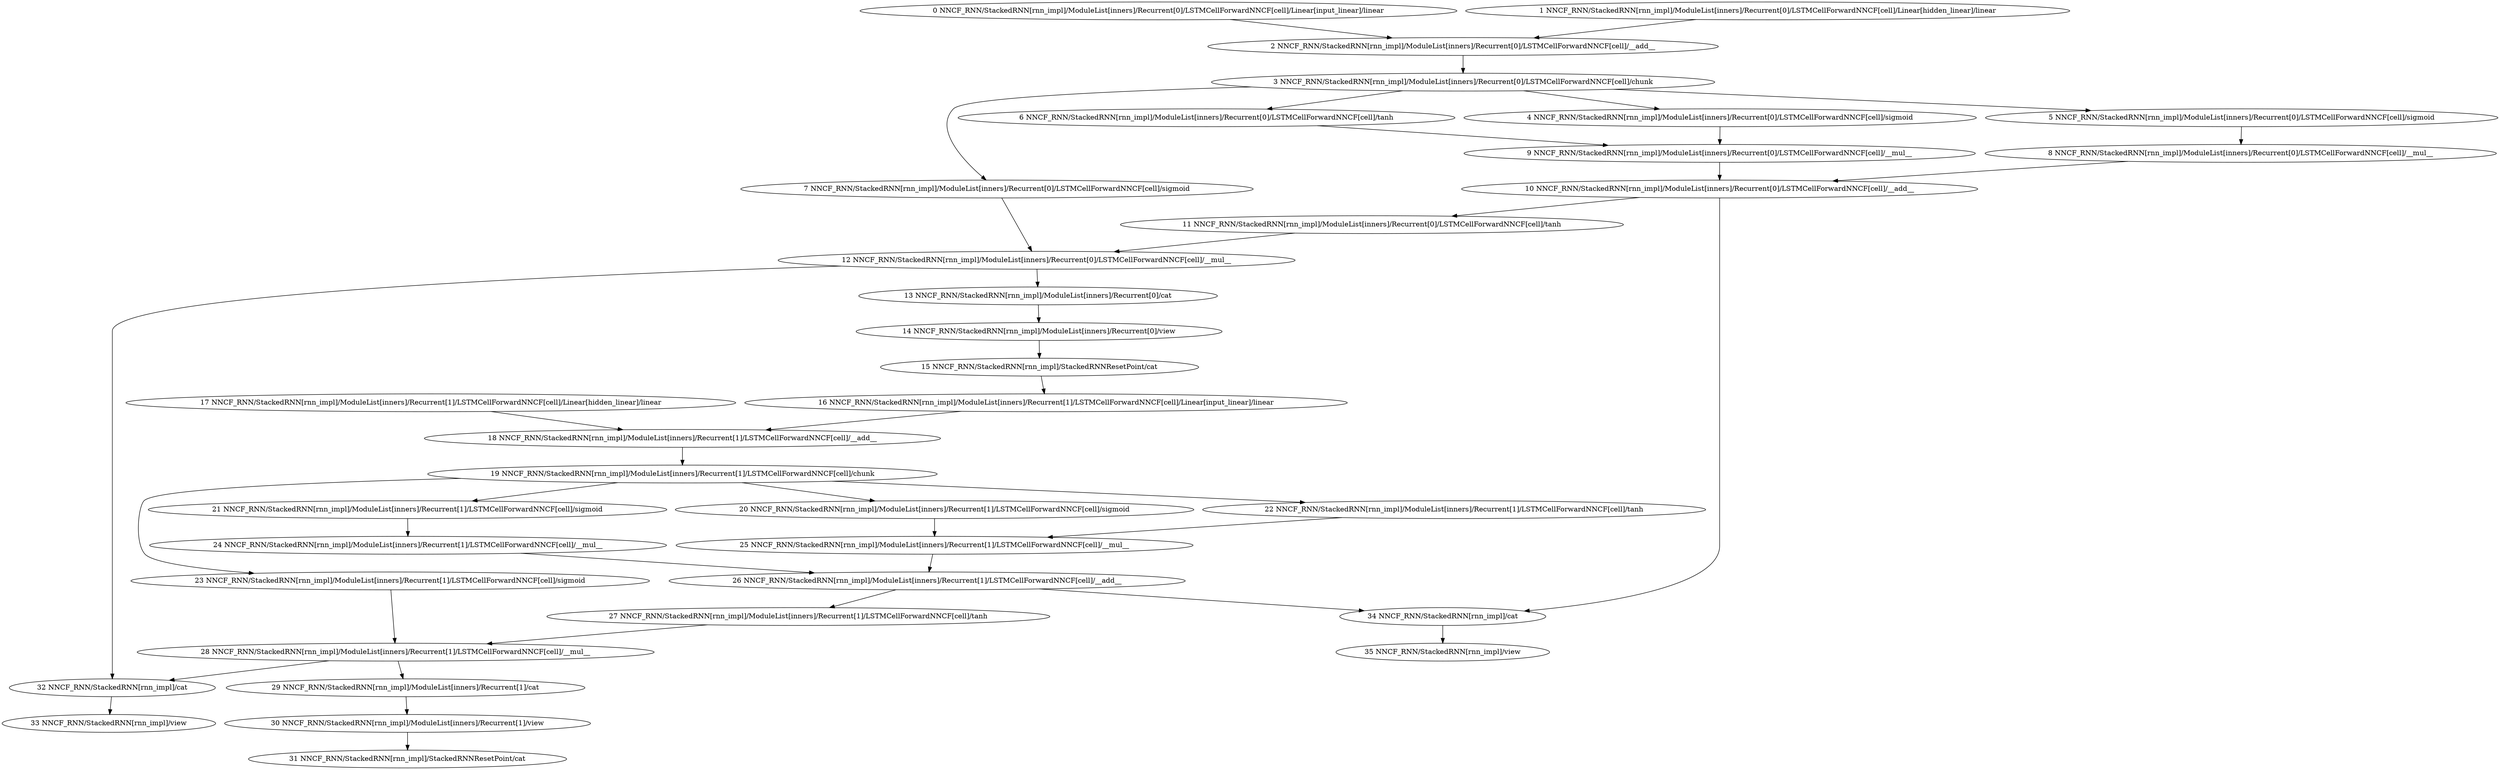 strict digraph  {
"0 NNCF_RNN/StackedRNN[rnn_impl]/ModuleList[inners]/Recurrent[0]/LSTMCellForwardNNCF[cell]/Linear[input_linear]/linear" [id=0, scope="NNCF_RNN/StackedRNN[rnn_impl]/ModuleList[inners]/Recurrent[0]/LSTMCellForwardNNCF[cell]/Linear[input_linear]", type=linear];
"1 NNCF_RNN/StackedRNN[rnn_impl]/ModuleList[inners]/Recurrent[0]/LSTMCellForwardNNCF[cell]/Linear[hidden_linear]/linear" [id=1, scope="NNCF_RNN/StackedRNN[rnn_impl]/ModuleList[inners]/Recurrent[0]/LSTMCellForwardNNCF[cell]/Linear[hidden_linear]", type=linear];
"2 NNCF_RNN/StackedRNN[rnn_impl]/ModuleList[inners]/Recurrent[0]/LSTMCellForwardNNCF[cell]/__add__" [id=2, scope="NNCF_RNN/StackedRNN[rnn_impl]/ModuleList[inners]/Recurrent[0]/LSTMCellForwardNNCF[cell]", type=__add__];
"3 NNCF_RNN/StackedRNN[rnn_impl]/ModuleList[inners]/Recurrent[0]/LSTMCellForwardNNCF[cell]/chunk" [id=3, scope="NNCF_RNN/StackedRNN[rnn_impl]/ModuleList[inners]/Recurrent[0]/LSTMCellForwardNNCF[cell]", type=chunk];
"4 NNCF_RNN/StackedRNN[rnn_impl]/ModuleList[inners]/Recurrent[0]/LSTMCellForwardNNCF[cell]/sigmoid" [id=4, scope="NNCF_RNN/StackedRNN[rnn_impl]/ModuleList[inners]/Recurrent[0]/LSTMCellForwardNNCF[cell]", type=sigmoid];
"5 NNCF_RNN/StackedRNN[rnn_impl]/ModuleList[inners]/Recurrent[0]/LSTMCellForwardNNCF[cell]/sigmoid" [id=5, scope="NNCF_RNN/StackedRNN[rnn_impl]/ModuleList[inners]/Recurrent[0]/LSTMCellForwardNNCF[cell]", type=sigmoid];
"6 NNCF_RNN/StackedRNN[rnn_impl]/ModuleList[inners]/Recurrent[0]/LSTMCellForwardNNCF[cell]/tanh" [id=6, scope="NNCF_RNN/StackedRNN[rnn_impl]/ModuleList[inners]/Recurrent[0]/LSTMCellForwardNNCF[cell]", type=tanh];
"7 NNCF_RNN/StackedRNN[rnn_impl]/ModuleList[inners]/Recurrent[0]/LSTMCellForwardNNCF[cell]/sigmoid" [id=7, scope="NNCF_RNN/StackedRNN[rnn_impl]/ModuleList[inners]/Recurrent[0]/LSTMCellForwardNNCF[cell]", type=sigmoid];
"8 NNCF_RNN/StackedRNN[rnn_impl]/ModuleList[inners]/Recurrent[0]/LSTMCellForwardNNCF[cell]/__mul__" [id=8, scope="NNCF_RNN/StackedRNN[rnn_impl]/ModuleList[inners]/Recurrent[0]/LSTMCellForwardNNCF[cell]", type=__mul__];
"9 NNCF_RNN/StackedRNN[rnn_impl]/ModuleList[inners]/Recurrent[0]/LSTMCellForwardNNCF[cell]/__mul__" [id=9, scope="NNCF_RNN/StackedRNN[rnn_impl]/ModuleList[inners]/Recurrent[0]/LSTMCellForwardNNCF[cell]", type=__mul__];
"10 NNCF_RNN/StackedRNN[rnn_impl]/ModuleList[inners]/Recurrent[0]/LSTMCellForwardNNCF[cell]/__add__" [id=10, scope="NNCF_RNN/StackedRNN[rnn_impl]/ModuleList[inners]/Recurrent[0]/LSTMCellForwardNNCF[cell]", type=__add__];
"11 NNCF_RNN/StackedRNN[rnn_impl]/ModuleList[inners]/Recurrent[0]/LSTMCellForwardNNCF[cell]/tanh" [id=11, scope="NNCF_RNN/StackedRNN[rnn_impl]/ModuleList[inners]/Recurrent[0]/LSTMCellForwardNNCF[cell]", type=tanh];
"12 NNCF_RNN/StackedRNN[rnn_impl]/ModuleList[inners]/Recurrent[0]/LSTMCellForwardNNCF[cell]/__mul__" [id=12, scope="NNCF_RNN/StackedRNN[rnn_impl]/ModuleList[inners]/Recurrent[0]/LSTMCellForwardNNCF[cell]", type=__mul__];
"13 NNCF_RNN/StackedRNN[rnn_impl]/ModuleList[inners]/Recurrent[0]/cat" [id=13, scope="NNCF_RNN/StackedRNN[rnn_impl]/ModuleList[inners]/Recurrent[0]", type=cat];
"14 NNCF_RNN/StackedRNN[rnn_impl]/ModuleList[inners]/Recurrent[0]/view" [id=14, scope="NNCF_RNN/StackedRNN[rnn_impl]/ModuleList[inners]/Recurrent[0]", type=view];
"15 NNCF_RNN/StackedRNN[rnn_impl]/StackedRNNResetPoint/cat" [id=15, scope="NNCF_RNN/StackedRNN[rnn_impl]/StackedRNNResetPoint", type=cat];
"16 NNCF_RNN/StackedRNN[rnn_impl]/ModuleList[inners]/Recurrent[1]/LSTMCellForwardNNCF[cell]/Linear[input_linear]/linear" [id=16, scope="NNCF_RNN/StackedRNN[rnn_impl]/ModuleList[inners]/Recurrent[1]/LSTMCellForwardNNCF[cell]/Linear[input_linear]", type=linear];
"17 NNCF_RNN/StackedRNN[rnn_impl]/ModuleList[inners]/Recurrent[1]/LSTMCellForwardNNCF[cell]/Linear[hidden_linear]/linear" [id=17, scope="NNCF_RNN/StackedRNN[rnn_impl]/ModuleList[inners]/Recurrent[1]/LSTMCellForwardNNCF[cell]/Linear[hidden_linear]", type=linear];
"18 NNCF_RNN/StackedRNN[rnn_impl]/ModuleList[inners]/Recurrent[1]/LSTMCellForwardNNCF[cell]/__add__" [id=18, scope="NNCF_RNN/StackedRNN[rnn_impl]/ModuleList[inners]/Recurrent[1]/LSTMCellForwardNNCF[cell]", type=__add__];
"19 NNCF_RNN/StackedRNN[rnn_impl]/ModuleList[inners]/Recurrent[1]/LSTMCellForwardNNCF[cell]/chunk" [id=19, scope="NNCF_RNN/StackedRNN[rnn_impl]/ModuleList[inners]/Recurrent[1]/LSTMCellForwardNNCF[cell]", type=chunk];
"20 NNCF_RNN/StackedRNN[rnn_impl]/ModuleList[inners]/Recurrent[1]/LSTMCellForwardNNCF[cell]/sigmoid" [id=20, scope="NNCF_RNN/StackedRNN[rnn_impl]/ModuleList[inners]/Recurrent[1]/LSTMCellForwardNNCF[cell]", type=sigmoid];
"21 NNCF_RNN/StackedRNN[rnn_impl]/ModuleList[inners]/Recurrent[1]/LSTMCellForwardNNCF[cell]/sigmoid" [id=21, scope="NNCF_RNN/StackedRNN[rnn_impl]/ModuleList[inners]/Recurrent[1]/LSTMCellForwardNNCF[cell]", type=sigmoid];
"22 NNCF_RNN/StackedRNN[rnn_impl]/ModuleList[inners]/Recurrent[1]/LSTMCellForwardNNCF[cell]/tanh" [id=22, scope="NNCF_RNN/StackedRNN[rnn_impl]/ModuleList[inners]/Recurrent[1]/LSTMCellForwardNNCF[cell]", type=tanh];
"23 NNCF_RNN/StackedRNN[rnn_impl]/ModuleList[inners]/Recurrent[1]/LSTMCellForwardNNCF[cell]/sigmoid" [id=23, scope="NNCF_RNN/StackedRNN[rnn_impl]/ModuleList[inners]/Recurrent[1]/LSTMCellForwardNNCF[cell]", type=sigmoid];
"24 NNCF_RNN/StackedRNN[rnn_impl]/ModuleList[inners]/Recurrent[1]/LSTMCellForwardNNCF[cell]/__mul__" [id=24, scope="NNCF_RNN/StackedRNN[rnn_impl]/ModuleList[inners]/Recurrent[1]/LSTMCellForwardNNCF[cell]", type=__mul__];
"25 NNCF_RNN/StackedRNN[rnn_impl]/ModuleList[inners]/Recurrent[1]/LSTMCellForwardNNCF[cell]/__mul__" [id=25, scope="NNCF_RNN/StackedRNN[rnn_impl]/ModuleList[inners]/Recurrent[1]/LSTMCellForwardNNCF[cell]", type=__mul__];
"26 NNCF_RNN/StackedRNN[rnn_impl]/ModuleList[inners]/Recurrent[1]/LSTMCellForwardNNCF[cell]/__add__" [id=26, scope="NNCF_RNN/StackedRNN[rnn_impl]/ModuleList[inners]/Recurrent[1]/LSTMCellForwardNNCF[cell]", type=__add__];
"27 NNCF_RNN/StackedRNN[rnn_impl]/ModuleList[inners]/Recurrent[1]/LSTMCellForwardNNCF[cell]/tanh" [id=27, scope="NNCF_RNN/StackedRNN[rnn_impl]/ModuleList[inners]/Recurrent[1]/LSTMCellForwardNNCF[cell]", type=tanh];
"28 NNCF_RNN/StackedRNN[rnn_impl]/ModuleList[inners]/Recurrent[1]/LSTMCellForwardNNCF[cell]/__mul__" [id=28, scope="NNCF_RNN/StackedRNN[rnn_impl]/ModuleList[inners]/Recurrent[1]/LSTMCellForwardNNCF[cell]", type=__mul__];
"29 NNCF_RNN/StackedRNN[rnn_impl]/ModuleList[inners]/Recurrent[1]/cat" [id=29, scope="NNCF_RNN/StackedRNN[rnn_impl]/ModuleList[inners]/Recurrent[1]", type=cat];
"30 NNCF_RNN/StackedRNN[rnn_impl]/ModuleList[inners]/Recurrent[1]/view" [id=30, scope="NNCF_RNN/StackedRNN[rnn_impl]/ModuleList[inners]/Recurrent[1]", type=view];
"31 NNCF_RNN/StackedRNN[rnn_impl]/StackedRNNResetPoint/cat" [id=31, scope="NNCF_RNN/StackedRNN[rnn_impl]/StackedRNNResetPoint", type=cat];
"32 NNCF_RNN/StackedRNN[rnn_impl]/cat" [id=32, scope="NNCF_RNN/StackedRNN[rnn_impl]", type=cat];
"33 NNCF_RNN/StackedRNN[rnn_impl]/view" [id=33, scope="NNCF_RNN/StackedRNN[rnn_impl]", type=view];
"34 NNCF_RNN/StackedRNN[rnn_impl]/cat" [id=34, scope="NNCF_RNN/StackedRNN[rnn_impl]", type=cat];
"35 NNCF_RNN/StackedRNN[rnn_impl]/view" [id=35, scope="NNCF_RNN/StackedRNN[rnn_impl]", type=view];
"0 NNCF_RNN/StackedRNN[rnn_impl]/ModuleList[inners]/Recurrent[0]/LSTMCellForwardNNCF[cell]/Linear[input_linear]/linear" -> "2 NNCF_RNN/StackedRNN[rnn_impl]/ModuleList[inners]/Recurrent[0]/LSTMCellForwardNNCF[cell]/__add__";
"1 NNCF_RNN/StackedRNN[rnn_impl]/ModuleList[inners]/Recurrent[0]/LSTMCellForwardNNCF[cell]/Linear[hidden_linear]/linear" -> "2 NNCF_RNN/StackedRNN[rnn_impl]/ModuleList[inners]/Recurrent[0]/LSTMCellForwardNNCF[cell]/__add__";
"2 NNCF_RNN/StackedRNN[rnn_impl]/ModuleList[inners]/Recurrent[0]/LSTMCellForwardNNCF[cell]/__add__" -> "3 NNCF_RNN/StackedRNN[rnn_impl]/ModuleList[inners]/Recurrent[0]/LSTMCellForwardNNCF[cell]/chunk";
"3 NNCF_RNN/StackedRNN[rnn_impl]/ModuleList[inners]/Recurrent[0]/LSTMCellForwardNNCF[cell]/chunk" -> "4 NNCF_RNN/StackedRNN[rnn_impl]/ModuleList[inners]/Recurrent[0]/LSTMCellForwardNNCF[cell]/sigmoid";
"3 NNCF_RNN/StackedRNN[rnn_impl]/ModuleList[inners]/Recurrent[0]/LSTMCellForwardNNCF[cell]/chunk" -> "5 NNCF_RNN/StackedRNN[rnn_impl]/ModuleList[inners]/Recurrent[0]/LSTMCellForwardNNCF[cell]/sigmoid";
"3 NNCF_RNN/StackedRNN[rnn_impl]/ModuleList[inners]/Recurrent[0]/LSTMCellForwardNNCF[cell]/chunk" -> "6 NNCF_RNN/StackedRNN[rnn_impl]/ModuleList[inners]/Recurrent[0]/LSTMCellForwardNNCF[cell]/tanh";
"3 NNCF_RNN/StackedRNN[rnn_impl]/ModuleList[inners]/Recurrent[0]/LSTMCellForwardNNCF[cell]/chunk" -> "7 NNCF_RNN/StackedRNN[rnn_impl]/ModuleList[inners]/Recurrent[0]/LSTMCellForwardNNCF[cell]/sigmoid";
"4 NNCF_RNN/StackedRNN[rnn_impl]/ModuleList[inners]/Recurrent[0]/LSTMCellForwardNNCF[cell]/sigmoid" -> "9 NNCF_RNN/StackedRNN[rnn_impl]/ModuleList[inners]/Recurrent[0]/LSTMCellForwardNNCF[cell]/__mul__";
"5 NNCF_RNN/StackedRNN[rnn_impl]/ModuleList[inners]/Recurrent[0]/LSTMCellForwardNNCF[cell]/sigmoid" -> "8 NNCF_RNN/StackedRNN[rnn_impl]/ModuleList[inners]/Recurrent[0]/LSTMCellForwardNNCF[cell]/__mul__";
"6 NNCF_RNN/StackedRNN[rnn_impl]/ModuleList[inners]/Recurrent[0]/LSTMCellForwardNNCF[cell]/tanh" -> "9 NNCF_RNN/StackedRNN[rnn_impl]/ModuleList[inners]/Recurrent[0]/LSTMCellForwardNNCF[cell]/__mul__";
"7 NNCF_RNN/StackedRNN[rnn_impl]/ModuleList[inners]/Recurrent[0]/LSTMCellForwardNNCF[cell]/sigmoid" -> "12 NNCF_RNN/StackedRNN[rnn_impl]/ModuleList[inners]/Recurrent[0]/LSTMCellForwardNNCF[cell]/__mul__";
"8 NNCF_RNN/StackedRNN[rnn_impl]/ModuleList[inners]/Recurrent[0]/LSTMCellForwardNNCF[cell]/__mul__" -> "10 NNCF_RNN/StackedRNN[rnn_impl]/ModuleList[inners]/Recurrent[0]/LSTMCellForwardNNCF[cell]/__add__";
"9 NNCF_RNN/StackedRNN[rnn_impl]/ModuleList[inners]/Recurrent[0]/LSTMCellForwardNNCF[cell]/__mul__" -> "10 NNCF_RNN/StackedRNN[rnn_impl]/ModuleList[inners]/Recurrent[0]/LSTMCellForwardNNCF[cell]/__add__";
"10 NNCF_RNN/StackedRNN[rnn_impl]/ModuleList[inners]/Recurrent[0]/LSTMCellForwardNNCF[cell]/__add__" -> "11 NNCF_RNN/StackedRNN[rnn_impl]/ModuleList[inners]/Recurrent[0]/LSTMCellForwardNNCF[cell]/tanh";
"10 NNCF_RNN/StackedRNN[rnn_impl]/ModuleList[inners]/Recurrent[0]/LSTMCellForwardNNCF[cell]/__add__" -> "34 NNCF_RNN/StackedRNN[rnn_impl]/cat";
"11 NNCF_RNN/StackedRNN[rnn_impl]/ModuleList[inners]/Recurrent[0]/LSTMCellForwardNNCF[cell]/tanh" -> "12 NNCF_RNN/StackedRNN[rnn_impl]/ModuleList[inners]/Recurrent[0]/LSTMCellForwardNNCF[cell]/__mul__";
"12 NNCF_RNN/StackedRNN[rnn_impl]/ModuleList[inners]/Recurrent[0]/LSTMCellForwardNNCF[cell]/__mul__" -> "13 NNCF_RNN/StackedRNN[rnn_impl]/ModuleList[inners]/Recurrent[0]/cat";
"12 NNCF_RNN/StackedRNN[rnn_impl]/ModuleList[inners]/Recurrent[0]/LSTMCellForwardNNCF[cell]/__mul__" -> "32 NNCF_RNN/StackedRNN[rnn_impl]/cat";
"13 NNCF_RNN/StackedRNN[rnn_impl]/ModuleList[inners]/Recurrent[0]/cat" -> "14 NNCF_RNN/StackedRNN[rnn_impl]/ModuleList[inners]/Recurrent[0]/view";
"14 NNCF_RNN/StackedRNN[rnn_impl]/ModuleList[inners]/Recurrent[0]/view" -> "15 NNCF_RNN/StackedRNN[rnn_impl]/StackedRNNResetPoint/cat";
"15 NNCF_RNN/StackedRNN[rnn_impl]/StackedRNNResetPoint/cat" -> "16 NNCF_RNN/StackedRNN[rnn_impl]/ModuleList[inners]/Recurrent[1]/LSTMCellForwardNNCF[cell]/Linear[input_linear]/linear";
"16 NNCF_RNN/StackedRNN[rnn_impl]/ModuleList[inners]/Recurrent[1]/LSTMCellForwardNNCF[cell]/Linear[input_linear]/linear" -> "18 NNCF_RNN/StackedRNN[rnn_impl]/ModuleList[inners]/Recurrent[1]/LSTMCellForwardNNCF[cell]/__add__";
"17 NNCF_RNN/StackedRNN[rnn_impl]/ModuleList[inners]/Recurrent[1]/LSTMCellForwardNNCF[cell]/Linear[hidden_linear]/linear" -> "18 NNCF_RNN/StackedRNN[rnn_impl]/ModuleList[inners]/Recurrent[1]/LSTMCellForwardNNCF[cell]/__add__";
"18 NNCF_RNN/StackedRNN[rnn_impl]/ModuleList[inners]/Recurrent[1]/LSTMCellForwardNNCF[cell]/__add__" -> "19 NNCF_RNN/StackedRNN[rnn_impl]/ModuleList[inners]/Recurrent[1]/LSTMCellForwardNNCF[cell]/chunk";
"19 NNCF_RNN/StackedRNN[rnn_impl]/ModuleList[inners]/Recurrent[1]/LSTMCellForwardNNCF[cell]/chunk" -> "20 NNCF_RNN/StackedRNN[rnn_impl]/ModuleList[inners]/Recurrent[1]/LSTMCellForwardNNCF[cell]/sigmoid";
"19 NNCF_RNN/StackedRNN[rnn_impl]/ModuleList[inners]/Recurrent[1]/LSTMCellForwardNNCF[cell]/chunk" -> "21 NNCF_RNN/StackedRNN[rnn_impl]/ModuleList[inners]/Recurrent[1]/LSTMCellForwardNNCF[cell]/sigmoid";
"19 NNCF_RNN/StackedRNN[rnn_impl]/ModuleList[inners]/Recurrent[1]/LSTMCellForwardNNCF[cell]/chunk" -> "22 NNCF_RNN/StackedRNN[rnn_impl]/ModuleList[inners]/Recurrent[1]/LSTMCellForwardNNCF[cell]/tanh";
"19 NNCF_RNN/StackedRNN[rnn_impl]/ModuleList[inners]/Recurrent[1]/LSTMCellForwardNNCF[cell]/chunk" -> "23 NNCF_RNN/StackedRNN[rnn_impl]/ModuleList[inners]/Recurrent[1]/LSTMCellForwardNNCF[cell]/sigmoid";
"20 NNCF_RNN/StackedRNN[rnn_impl]/ModuleList[inners]/Recurrent[1]/LSTMCellForwardNNCF[cell]/sigmoid" -> "25 NNCF_RNN/StackedRNN[rnn_impl]/ModuleList[inners]/Recurrent[1]/LSTMCellForwardNNCF[cell]/__mul__";
"21 NNCF_RNN/StackedRNN[rnn_impl]/ModuleList[inners]/Recurrent[1]/LSTMCellForwardNNCF[cell]/sigmoid" -> "24 NNCF_RNN/StackedRNN[rnn_impl]/ModuleList[inners]/Recurrent[1]/LSTMCellForwardNNCF[cell]/__mul__";
"22 NNCF_RNN/StackedRNN[rnn_impl]/ModuleList[inners]/Recurrent[1]/LSTMCellForwardNNCF[cell]/tanh" -> "25 NNCF_RNN/StackedRNN[rnn_impl]/ModuleList[inners]/Recurrent[1]/LSTMCellForwardNNCF[cell]/__mul__";
"23 NNCF_RNN/StackedRNN[rnn_impl]/ModuleList[inners]/Recurrent[1]/LSTMCellForwardNNCF[cell]/sigmoid" -> "28 NNCF_RNN/StackedRNN[rnn_impl]/ModuleList[inners]/Recurrent[1]/LSTMCellForwardNNCF[cell]/__mul__";
"24 NNCF_RNN/StackedRNN[rnn_impl]/ModuleList[inners]/Recurrent[1]/LSTMCellForwardNNCF[cell]/__mul__" -> "26 NNCF_RNN/StackedRNN[rnn_impl]/ModuleList[inners]/Recurrent[1]/LSTMCellForwardNNCF[cell]/__add__";
"25 NNCF_RNN/StackedRNN[rnn_impl]/ModuleList[inners]/Recurrent[1]/LSTMCellForwardNNCF[cell]/__mul__" -> "26 NNCF_RNN/StackedRNN[rnn_impl]/ModuleList[inners]/Recurrent[1]/LSTMCellForwardNNCF[cell]/__add__";
"26 NNCF_RNN/StackedRNN[rnn_impl]/ModuleList[inners]/Recurrent[1]/LSTMCellForwardNNCF[cell]/__add__" -> "27 NNCF_RNN/StackedRNN[rnn_impl]/ModuleList[inners]/Recurrent[1]/LSTMCellForwardNNCF[cell]/tanh";
"26 NNCF_RNN/StackedRNN[rnn_impl]/ModuleList[inners]/Recurrent[1]/LSTMCellForwardNNCF[cell]/__add__" -> "34 NNCF_RNN/StackedRNN[rnn_impl]/cat";
"27 NNCF_RNN/StackedRNN[rnn_impl]/ModuleList[inners]/Recurrent[1]/LSTMCellForwardNNCF[cell]/tanh" -> "28 NNCF_RNN/StackedRNN[rnn_impl]/ModuleList[inners]/Recurrent[1]/LSTMCellForwardNNCF[cell]/__mul__";
"28 NNCF_RNN/StackedRNN[rnn_impl]/ModuleList[inners]/Recurrent[1]/LSTMCellForwardNNCF[cell]/__mul__" -> "29 NNCF_RNN/StackedRNN[rnn_impl]/ModuleList[inners]/Recurrent[1]/cat";
"28 NNCF_RNN/StackedRNN[rnn_impl]/ModuleList[inners]/Recurrent[1]/LSTMCellForwardNNCF[cell]/__mul__" -> "32 NNCF_RNN/StackedRNN[rnn_impl]/cat";
"29 NNCF_RNN/StackedRNN[rnn_impl]/ModuleList[inners]/Recurrent[1]/cat" -> "30 NNCF_RNN/StackedRNN[rnn_impl]/ModuleList[inners]/Recurrent[1]/view";
"30 NNCF_RNN/StackedRNN[rnn_impl]/ModuleList[inners]/Recurrent[1]/view" -> "31 NNCF_RNN/StackedRNN[rnn_impl]/StackedRNNResetPoint/cat";
"32 NNCF_RNN/StackedRNN[rnn_impl]/cat" -> "33 NNCF_RNN/StackedRNN[rnn_impl]/view";
"34 NNCF_RNN/StackedRNN[rnn_impl]/cat" -> "35 NNCF_RNN/StackedRNN[rnn_impl]/view";
}
